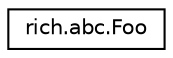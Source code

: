 digraph "Graphical Class Hierarchy"
{
 // LATEX_PDF_SIZE
  edge [fontname="Helvetica",fontsize="10",labelfontname="Helvetica",labelfontsize="10"];
  node [fontname="Helvetica",fontsize="10",shape=record];
  rankdir="LR";
  Node0 [label="rich.abc.Foo",height=0.2,width=0.4,color="black", fillcolor="white", style="filled",URL="$classrich_1_1abc_1_1Foo.html",tooltip=" "];
}
